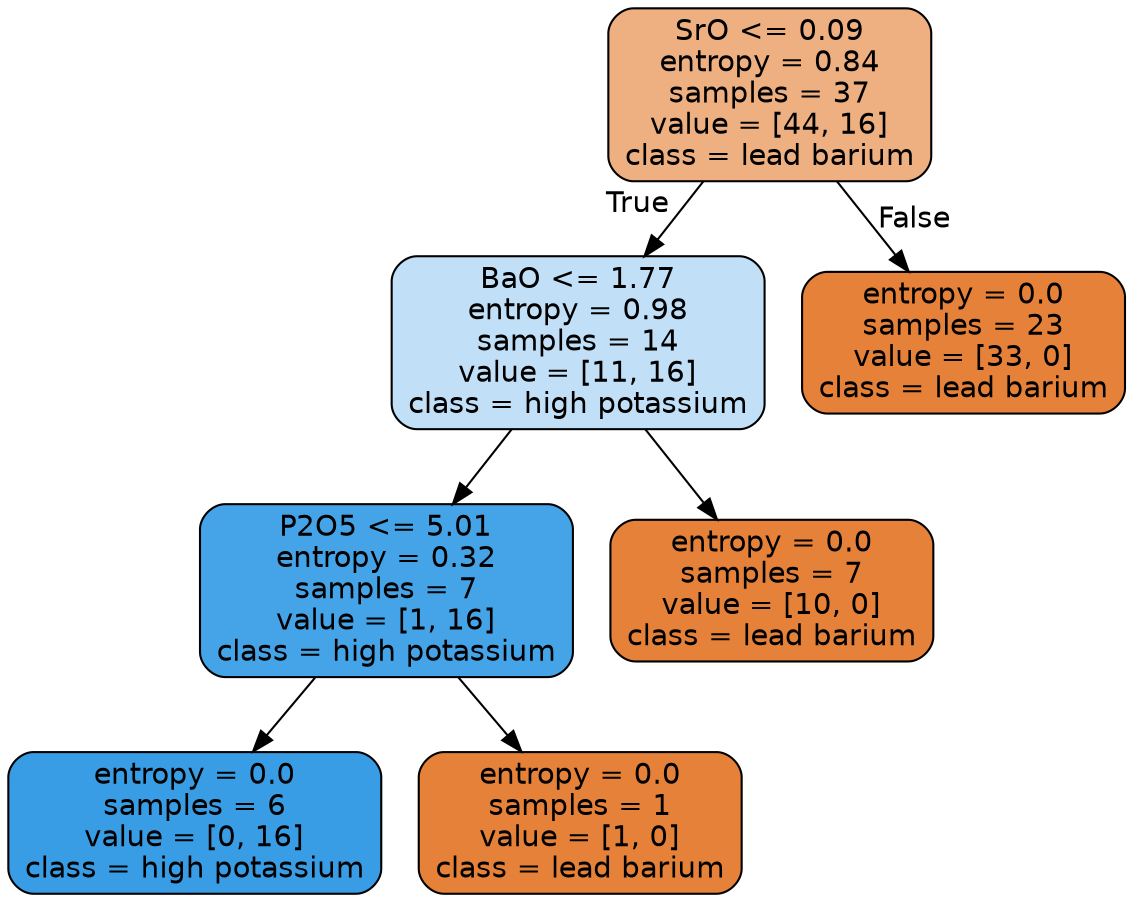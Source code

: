 digraph Tree {
node [shape=box, style="filled, rounded", color="black", fontname=helvetica] ;
edge [fontname=helvetica] ;
0 [label="SrO <= 0.09\nentropy = 0.84\nsamples = 37\nvalue = [44, 16]\nclass = lead barium", fillcolor="#eeaf81"] ;
1 [label="BaO <= 1.77\nentropy = 0.98\nsamples = 14\nvalue = [11, 16]\nclass = high potassium", fillcolor="#c1e0f7"] ;
0 -> 1 [labeldistance=2.5, labelangle=45, headlabel="True"] ;
2 [label="P2O5 <= 5.01\nentropy = 0.32\nsamples = 7\nvalue = [1, 16]\nclass = high potassium", fillcolor="#45a3e7"] ;
1 -> 2 ;
3 [label="entropy = 0.0\nsamples = 6\nvalue = [0, 16]\nclass = high potassium", fillcolor="#399de5"] ;
2 -> 3 ;
4 [label="entropy = 0.0\nsamples = 1\nvalue = [1, 0]\nclass = lead barium", fillcolor="#e58139"] ;
2 -> 4 ;
5 [label="entropy = 0.0\nsamples = 7\nvalue = [10, 0]\nclass = lead barium", fillcolor="#e58139"] ;
1 -> 5 ;
6 [label="entropy = 0.0\nsamples = 23\nvalue = [33, 0]\nclass = lead barium", fillcolor="#e58139"] ;
0 -> 6 [labeldistance=2.5, labelangle=-45, headlabel="False"] ;
}
